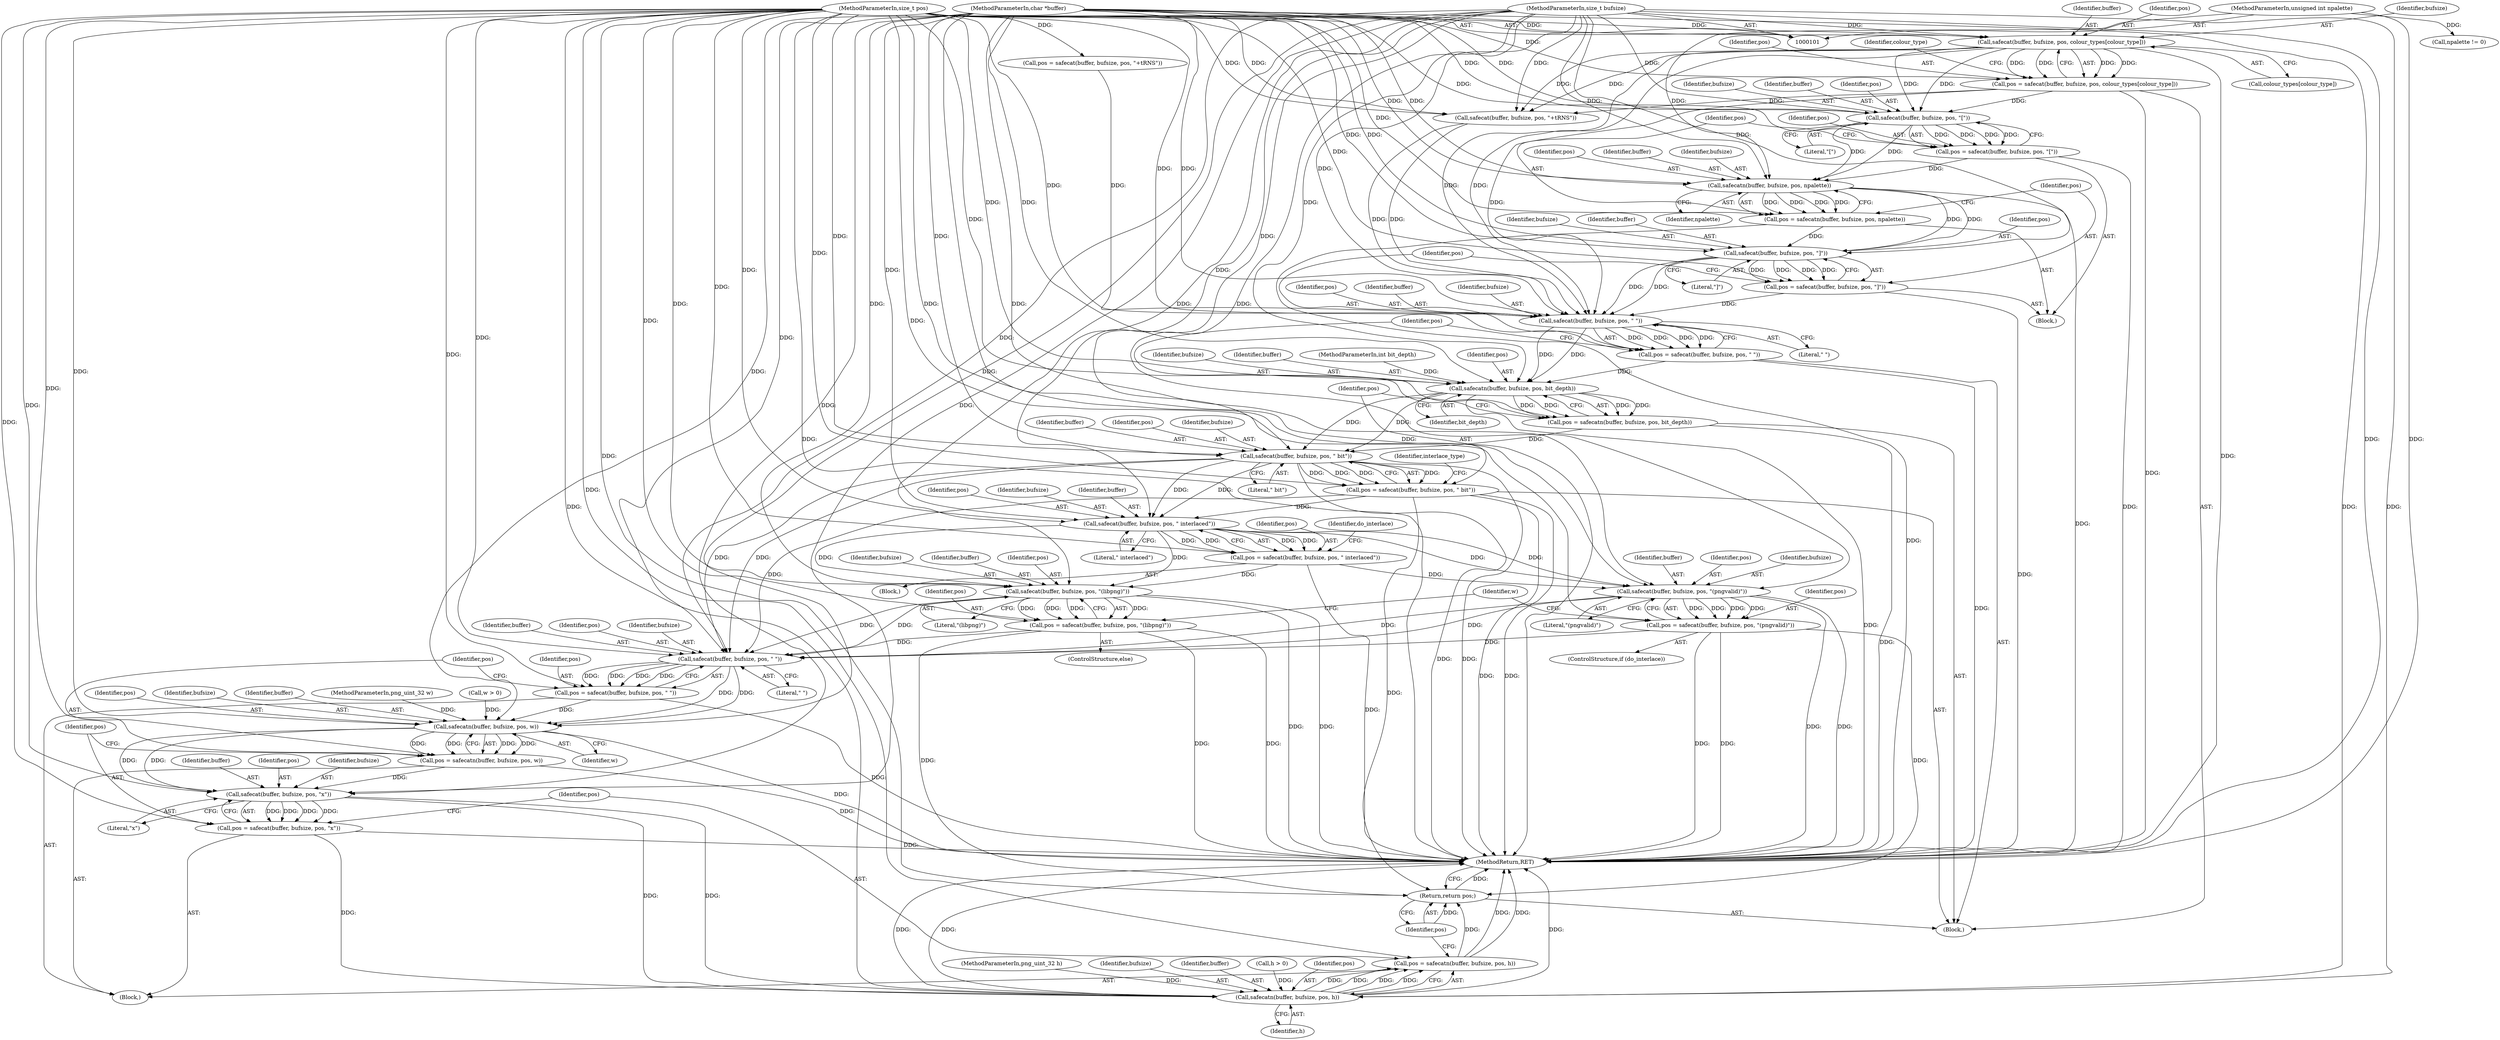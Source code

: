digraph "0_Android_9d4853418ab2f754c2b63e091c29c5529b8b86ca_134@pointer" {
"1000136" [label="(Call,safecatn(buffer, bufsize, pos, npalette))"];
"1000129" [label="(Call,safecat(buffer, bufsize, pos, \"[\"))"];
"1000115" [label="(Call,safecat(buffer, bufsize, pos, colour_types[colour_type]))"];
"1000102" [label="(MethodParameterIn,char *buffer)"];
"1000103" [label="(MethodParameterIn,size_t bufsize)"];
"1000104" [label="(MethodParameterIn,size_t pos)"];
"1000113" [label="(Call,pos = safecat(buffer, bufsize, pos, colour_types[colour_type]))"];
"1000127" [label="(Call,pos = safecat(buffer, bufsize, pos, \"[\"))"];
"1000107" [label="(MethodParameterIn,unsigned int npalette)"];
"1000134" [label="(Call,pos = safecatn(buffer, bufsize, pos, npalette))"];
"1000143" [label="(Call,safecat(buffer, bufsize, pos, \"]\"))"];
"1000141" [label="(Call,pos = safecat(buffer, bufsize, pos, \"]\"))"];
"1000162" [label="(Call,safecat(buffer, bufsize, pos, \" \"))"];
"1000160" [label="(Call,pos = safecat(buffer, bufsize, pos, \" \"))"];
"1000169" [label="(Call,safecatn(buffer, bufsize, pos, bit_depth))"];
"1000167" [label="(Call,pos = safecatn(buffer, bufsize, pos, bit_depth))"];
"1000176" [label="(Call,safecat(buffer, bufsize, pos, \" bit\"))"];
"1000174" [label="(Call,pos = safecat(buffer, bufsize, pos, \" bit\"))"];
"1000188" [label="(Call,safecat(buffer, bufsize, pos, \" interlaced\"))"];
"1000186" [label="(Call,pos = safecat(buffer, bufsize, pos, \" interlaced\"))"];
"1000197" [label="(Call,safecat(buffer, bufsize, pos, \"(pngvalid)\"))"];
"1000195" [label="(Call,pos = safecat(buffer, bufsize, pos, \"(pngvalid)\"))"];
"1000221" [label="(Call,safecat(buffer, bufsize, pos, \" \"))"];
"1000219" [label="(Call,pos = safecat(buffer, bufsize, pos, \" \"))"];
"1000228" [label="(Call,safecatn(buffer, bufsize, pos, w))"];
"1000226" [label="(Call,pos = safecatn(buffer, bufsize, pos, w))"];
"1000235" [label="(Call,safecat(buffer, bufsize, pos, \"x\"))"];
"1000233" [label="(Call,pos = safecat(buffer, bufsize, pos, \"x\"))"];
"1000242" [label="(Call,safecatn(buffer, bufsize, pos, h))"];
"1000240" [label="(Call,pos = safecatn(buffer, bufsize, pos, h))"];
"1000247" [label="(Return,return pos;)"];
"1000205" [label="(Call,safecat(buffer, bufsize, pos, \"(libpng)\"))"];
"1000203" [label="(Call,pos = safecat(buffer, bufsize, pos, \"(libpng)\"))"];
"1000205" [label="(Call,safecat(buffer, bufsize, pos, \"(libpng)\"))"];
"1000142" [label="(Identifier,pos)"];
"1000195" [label="(Call,pos = safecat(buffer, bufsize, pos, \"(pngvalid)\"))"];
"1000227" [label="(Identifier,pos)"];
"1000185" [label="(Block,)"];
"1000110" [label="(MethodParameterIn,png_uint_32 h)"];
"1000155" [label="(Call,safecat(buffer, bufsize, pos, \"+tRNS\"))"];
"1000169" [label="(Call,safecatn(buffer, bufsize, pos, bit_depth))"];
"1000218" [label="(Block,)"];
"1000219" [label="(Call,pos = safecat(buffer, bufsize, pos, \" \"))"];
"1000240" [label="(Call,pos = safecatn(buffer, bufsize, pos, h))"];
"1000161" [label="(Identifier,pos)"];
"1000186" [label="(Call,pos = safecat(buffer, bufsize, pos, \" interlaced\"))"];
"1000177" [label="(Identifier,buffer)"];
"1000131" [label="(Identifier,bufsize)"];
"1000204" [label="(Identifier,pos)"];
"1000107" [label="(MethodParameterIn,unsigned int npalette)"];
"1000248" [label="(Identifier,pos)"];
"1000207" [label="(Identifier,bufsize)"];
"1000114" [label="(Identifier,pos)"];
"1000191" [label="(Identifier,pos)"];
"1000103" [label="(MethodParameterIn,size_t bufsize)"];
"1000124" [label="(Identifier,colour_type)"];
"1000147" [label="(Literal,\"]\")"];
"1000167" [label="(Call,pos = safecatn(buffer, bufsize, pos, bit_depth))"];
"1000172" [label="(Identifier,pos)"];
"1000190" [label="(Identifier,bufsize)"];
"1000193" [label="(ControlStructure,if (do_interlace))"];
"1000176" [label="(Call,safecat(buffer, bufsize, pos, \" bit\"))"];
"1000203" [label="(Call,pos = safecat(buffer, bufsize, pos, \"(libpng)\"))"];
"1000236" [label="(Identifier,buffer)"];
"1000139" [label="(Identifier,pos)"];
"1000113" [label="(Call,pos = safecat(buffer, bufsize, pos, colour_types[colour_type]))"];
"1000171" [label="(Identifier,bufsize)"];
"1000225" [label="(Literal,\" \")"];
"1000162" [label="(Call,safecat(buffer, bufsize, pos, \" \"))"];
"1000187" [label="(Identifier,pos)"];
"1000200" [label="(Identifier,pos)"];
"1000104" [label="(MethodParameterIn,size_t pos)"];
"1000153" [label="(Call,pos = safecat(buffer, bufsize, pos, \"+tRNS\"))"];
"1000150" [label="(Call,npalette != 0)"];
"1000160" [label="(Call,pos = safecat(buffer, bufsize, pos, \" \"))"];
"1000164" [label="(Identifier,bufsize)"];
"1000232" [label="(Identifier,w)"];
"1000238" [label="(Identifier,pos)"];
"1000222" [label="(Identifier,buffer)"];
"1000221" [label="(Call,safecat(buffer, bufsize, pos, \" \"))"];
"1000165" [label="(Identifier,pos)"];
"1000199" [label="(Identifier,bufsize)"];
"1000146" [label="(Identifier,pos)"];
"1000194" [label="(Identifier,do_interlace)"];
"1000130" [label="(Identifier,buffer)"];
"1000129" [label="(Call,safecat(buffer, bufsize, pos, \"[\"))"];
"1000102" [label="(MethodParameterIn,char *buffer)"];
"1000188" [label="(Call,safecat(buffer, bufsize, pos, \" interlaced\"))"];
"1000197" [label="(Call,safecat(buffer, bufsize, pos, \"(pngvalid)\"))"];
"1000168" [label="(Identifier,pos)"];
"1000128" [label="(Identifier,pos)"];
"1000234" [label="(Identifier,pos)"];
"1000119" [label="(Call,colour_types[colour_type])"];
"1000249" [label="(MethodReturn,RET)"];
"1000226" [label="(Call,pos = safecatn(buffer, bufsize, pos, w))"];
"1000170" [label="(Identifier,buffer)"];
"1000233" [label="(Call,pos = safecat(buffer, bufsize, pos, \"x\"))"];
"1000206" [label="(Identifier,buffer)"];
"1000237" [label="(Identifier,bufsize)"];
"1000192" [label="(Literal,\" interlaced\")"];
"1000140" [label="(Identifier,npalette)"];
"1000241" [label="(Identifier,pos)"];
"1000209" [label="(Literal,\"(libpng)\")"];
"1000145" [label="(Identifier,bufsize)"];
"1000235" [label="(Call,safecat(buffer, bufsize, pos, \"x\"))"];
"1000180" [label="(Literal,\" bit\")"];
"1000244" [label="(Identifier,bufsize)"];
"1000243" [label="(Identifier,buffer)"];
"1000116" [label="(Identifier,buffer)"];
"1000137" [label="(Identifier,buffer)"];
"1000173" [label="(Identifier,bit_depth)"];
"1000127" [label="(Call,pos = safecat(buffer, bufsize, pos, \"[\"))"];
"1000118" [label="(Identifier,pos)"];
"1000215" [label="(Call,h > 0)"];
"1000115" [label="(Call,safecat(buffer, bufsize, pos, colour_types[colour_type]))"];
"1000198" [label="(Identifier,buffer)"];
"1000231" [label="(Identifier,pos)"];
"1000230" [label="(Identifier,bufsize)"];
"1000126" [label="(Block,)"];
"1000135" [label="(Identifier,pos)"];
"1000201" [label="(Literal,\"(pngvalid)\")"];
"1000220" [label="(Identifier,pos)"];
"1000189" [label="(Identifier,buffer)"];
"1000228" [label="(Call,safecatn(buffer, bufsize, pos, w))"];
"1000246" [label="(Identifier,h)"];
"1000138" [label="(Identifier,bufsize)"];
"1000245" [label="(Identifier,pos)"];
"1000112" [label="(Block,)"];
"1000175" [label="(Identifier,pos)"];
"1000208" [label="(Identifier,pos)"];
"1000117" [label="(Identifier,bufsize)"];
"1000163" [label="(Identifier,buffer)"];
"1000229" [label="(Identifier,buffer)"];
"1000109" [label="(MethodParameterIn,png_uint_32 w)"];
"1000196" [label="(Identifier,pos)"];
"1000179" [label="(Identifier,pos)"];
"1000224" [label="(Identifier,pos)"];
"1000174" [label="(Call,pos = safecat(buffer, bufsize, pos, \" bit\"))"];
"1000166" [label="(Literal,\" \")"];
"1000202" [label="(ControlStructure,else)"];
"1000239" [label="(Literal,\"x\")"];
"1000178" [label="(Identifier,bufsize)"];
"1000213" [label="(Identifier,w)"];
"1000242" [label="(Call,safecatn(buffer, bufsize, pos, h))"];
"1000144" [label="(Identifier,buffer)"];
"1000143" [label="(Call,safecat(buffer, bufsize, pos, \"]\"))"];
"1000132" [label="(Identifier,pos)"];
"1000212" [label="(Call,w > 0)"];
"1000141" [label="(Call,pos = safecat(buffer, bufsize, pos, \"]\"))"];
"1000106" [label="(MethodParameterIn,int bit_depth)"];
"1000247" [label="(Return,return pos;)"];
"1000133" [label="(Literal,\"[\")"];
"1000223" [label="(Identifier,bufsize)"];
"1000136" [label="(Call,safecatn(buffer, bufsize, pos, npalette))"];
"1000183" [label="(Identifier,interlace_type)"];
"1000134" [label="(Call,pos = safecatn(buffer, bufsize, pos, npalette))"];
"1000136" -> "1000134"  [label="AST: "];
"1000136" -> "1000140"  [label="CFG: "];
"1000137" -> "1000136"  [label="AST: "];
"1000138" -> "1000136"  [label="AST: "];
"1000139" -> "1000136"  [label="AST: "];
"1000140" -> "1000136"  [label="AST: "];
"1000134" -> "1000136"  [label="CFG: "];
"1000136" -> "1000249"  [label="DDG: "];
"1000136" -> "1000134"  [label="DDG: "];
"1000136" -> "1000134"  [label="DDG: "];
"1000136" -> "1000134"  [label="DDG: "];
"1000136" -> "1000134"  [label="DDG: "];
"1000129" -> "1000136"  [label="DDG: "];
"1000129" -> "1000136"  [label="DDG: "];
"1000102" -> "1000136"  [label="DDG: "];
"1000103" -> "1000136"  [label="DDG: "];
"1000127" -> "1000136"  [label="DDG: "];
"1000104" -> "1000136"  [label="DDG: "];
"1000107" -> "1000136"  [label="DDG: "];
"1000136" -> "1000143"  [label="DDG: "];
"1000136" -> "1000143"  [label="DDG: "];
"1000129" -> "1000127"  [label="AST: "];
"1000129" -> "1000133"  [label="CFG: "];
"1000130" -> "1000129"  [label="AST: "];
"1000131" -> "1000129"  [label="AST: "];
"1000132" -> "1000129"  [label="AST: "];
"1000133" -> "1000129"  [label="AST: "];
"1000127" -> "1000129"  [label="CFG: "];
"1000129" -> "1000127"  [label="DDG: "];
"1000129" -> "1000127"  [label="DDG: "];
"1000129" -> "1000127"  [label="DDG: "];
"1000129" -> "1000127"  [label="DDG: "];
"1000115" -> "1000129"  [label="DDG: "];
"1000115" -> "1000129"  [label="DDG: "];
"1000102" -> "1000129"  [label="DDG: "];
"1000103" -> "1000129"  [label="DDG: "];
"1000113" -> "1000129"  [label="DDG: "];
"1000104" -> "1000129"  [label="DDG: "];
"1000115" -> "1000113"  [label="AST: "];
"1000115" -> "1000119"  [label="CFG: "];
"1000116" -> "1000115"  [label="AST: "];
"1000117" -> "1000115"  [label="AST: "];
"1000118" -> "1000115"  [label="AST: "];
"1000119" -> "1000115"  [label="AST: "];
"1000113" -> "1000115"  [label="CFG: "];
"1000115" -> "1000249"  [label="DDG: "];
"1000115" -> "1000113"  [label="DDG: "];
"1000115" -> "1000113"  [label="DDG: "];
"1000115" -> "1000113"  [label="DDG: "];
"1000115" -> "1000113"  [label="DDG: "];
"1000102" -> "1000115"  [label="DDG: "];
"1000103" -> "1000115"  [label="DDG: "];
"1000104" -> "1000115"  [label="DDG: "];
"1000115" -> "1000155"  [label="DDG: "];
"1000115" -> "1000155"  [label="DDG: "];
"1000115" -> "1000162"  [label="DDG: "];
"1000115" -> "1000162"  [label="DDG: "];
"1000102" -> "1000101"  [label="AST: "];
"1000102" -> "1000249"  [label="DDG: "];
"1000102" -> "1000143"  [label="DDG: "];
"1000102" -> "1000155"  [label="DDG: "];
"1000102" -> "1000162"  [label="DDG: "];
"1000102" -> "1000169"  [label="DDG: "];
"1000102" -> "1000176"  [label="DDG: "];
"1000102" -> "1000188"  [label="DDG: "];
"1000102" -> "1000197"  [label="DDG: "];
"1000102" -> "1000205"  [label="DDG: "];
"1000102" -> "1000221"  [label="DDG: "];
"1000102" -> "1000228"  [label="DDG: "];
"1000102" -> "1000235"  [label="DDG: "];
"1000102" -> "1000242"  [label="DDG: "];
"1000103" -> "1000101"  [label="AST: "];
"1000103" -> "1000249"  [label="DDG: "];
"1000103" -> "1000143"  [label="DDG: "];
"1000103" -> "1000155"  [label="DDG: "];
"1000103" -> "1000162"  [label="DDG: "];
"1000103" -> "1000169"  [label="DDG: "];
"1000103" -> "1000176"  [label="DDG: "];
"1000103" -> "1000188"  [label="DDG: "];
"1000103" -> "1000197"  [label="DDG: "];
"1000103" -> "1000205"  [label="DDG: "];
"1000103" -> "1000221"  [label="DDG: "];
"1000103" -> "1000228"  [label="DDG: "];
"1000103" -> "1000235"  [label="DDG: "];
"1000103" -> "1000242"  [label="DDG: "];
"1000104" -> "1000101"  [label="AST: "];
"1000104" -> "1000249"  [label="DDG: "];
"1000104" -> "1000113"  [label="DDG: "];
"1000104" -> "1000127"  [label="DDG: "];
"1000104" -> "1000134"  [label="DDG: "];
"1000104" -> "1000141"  [label="DDG: "];
"1000104" -> "1000143"  [label="DDG: "];
"1000104" -> "1000153"  [label="DDG: "];
"1000104" -> "1000155"  [label="DDG: "];
"1000104" -> "1000160"  [label="DDG: "];
"1000104" -> "1000162"  [label="DDG: "];
"1000104" -> "1000167"  [label="DDG: "];
"1000104" -> "1000169"  [label="DDG: "];
"1000104" -> "1000174"  [label="DDG: "];
"1000104" -> "1000176"  [label="DDG: "];
"1000104" -> "1000186"  [label="DDG: "];
"1000104" -> "1000188"  [label="DDG: "];
"1000104" -> "1000195"  [label="DDG: "];
"1000104" -> "1000197"  [label="DDG: "];
"1000104" -> "1000203"  [label="DDG: "];
"1000104" -> "1000205"  [label="DDG: "];
"1000104" -> "1000219"  [label="DDG: "];
"1000104" -> "1000221"  [label="DDG: "];
"1000104" -> "1000226"  [label="DDG: "];
"1000104" -> "1000228"  [label="DDG: "];
"1000104" -> "1000233"  [label="DDG: "];
"1000104" -> "1000235"  [label="DDG: "];
"1000104" -> "1000240"  [label="DDG: "];
"1000104" -> "1000242"  [label="DDG: "];
"1000104" -> "1000247"  [label="DDG: "];
"1000113" -> "1000112"  [label="AST: "];
"1000114" -> "1000113"  [label="AST: "];
"1000124" -> "1000113"  [label="CFG: "];
"1000113" -> "1000249"  [label="DDG: "];
"1000113" -> "1000155"  [label="DDG: "];
"1000113" -> "1000162"  [label="DDG: "];
"1000127" -> "1000126"  [label="AST: "];
"1000128" -> "1000127"  [label="AST: "];
"1000135" -> "1000127"  [label="CFG: "];
"1000127" -> "1000249"  [label="DDG: "];
"1000107" -> "1000101"  [label="AST: "];
"1000107" -> "1000249"  [label="DDG: "];
"1000107" -> "1000150"  [label="DDG: "];
"1000134" -> "1000126"  [label="AST: "];
"1000135" -> "1000134"  [label="AST: "];
"1000142" -> "1000134"  [label="CFG: "];
"1000134" -> "1000249"  [label="DDG: "];
"1000134" -> "1000143"  [label="DDG: "];
"1000143" -> "1000141"  [label="AST: "];
"1000143" -> "1000147"  [label="CFG: "];
"1000144" -> "1000143"  [label="AST: "];
"1000145" -> "1000143"  [label="AST: "];
"1000146" -> "1000143"  [label="AST: "];
"1000147" -> "1000143"  [label="AST: "];
"1000141" -> "1000143"  [label="CFG: "];
"1000143" -> "1000141"  [label="DDG: "];
"1000143" -> "1000141"  [label="DDG: "];
"1000143" -> "1000141"  [label="DDG: "];
"1000143" -> "1000141"  [label="DDG: "];
"1000143" -> "1000162"  [label="DDG: "];
"1000143" -> "1000162"  [label="DDG: "];
"1000141" -> "1000126"  [label="AST: "];
"1000142" -> "1000141"  [label="AST: "];
"1000161" -> "1000141"  [label="CFG: "];
"1000141" -> "1000249"  [label="DDG: "];
"1000141" -> "1000162"  [label="DDG: "];
"1000162" -> "1000160"  [label="AST: "];
"1000162" -> "1000166"  [label="CFG: "];
"1000163" -> "1000162"  [label="AST: "];
"1000164" -> "1000162"  [label="AST: "];
"1000165" -> "1000162"  [label="AST: "];
"1000166" -> "1000162"  [label="AST: "];
"1000160" -> "1000162"  [label="CFG: "];
"1000162" -> "1000160"  [label="DDG: "];
"1000162" -> "1000160"  [label="DDG: "];
"1000162" -> "1000160"  [label="DDG: "];
"1000162" -> "1000160"  [label="DDG: "];
"1000155" -> "1000162"  [label="DDG: "];
"1000155" -> "1000162"  [label="DDG: "];
"1000153" -> "1000162"  [label="DDG: "];
"1000162" -> "1000169"  [label="DDG: "];
"1000162" -> "1000169"  [label="DDG: "];
"1000160" -> "1000112"  [label="AST: "];
"1000161" -> "1000160"  [label="AST: "];
"1000168" -> "1000160"  [label="CFG: "];
"1000160" -> "1000249"  [label="DDG: "];
"1000160" -> "1000169"  [label="DDG: "];
"1000169" -> "1000167"  [label="AST: "];
"1000169" -> "1000173"  [label="CFG: "];
"1000170" -> "1000169"  [label="AST: "];
"1000171" -> "1000169"  [label="AST: "];
"1000172" -> "1000169"  [label="AST: "];
"1000173" -> "1000169"  [label="AST: "];
"1000167" -> "1000169"  [label="CFG: "];
"1000169" -> "1000249"  [label="DDG: "];
"1000169" -> "1000167"  [label="DDG: "];
"1000169" -> "1000167"  [label="DDG: "];
"1000169" -> "1000167"  [label="DDG: "];
"1000169" -> "1000167"  [label="DDG: "];
"1000106" -> "1000169"  [label="DDG: "];
"1000169" -> "1000176"  [label="DDG: "];
"1000169" -> "1000176"  [label="DDG: "];
"1000167" -> "1000112"  [label="AST: "];
"1000168" -> "1000167"  [label="AST: "];
"1000175" -> "1000167"  [label="CFG: "];
"1000167" -> "1000249"  [label="DDG: "];
"1000167" -> "1000176"  [label="DDG: "];
"1000176" -> "1000174"  [label="AST: "];
"1000176" -> "1000180"  [label="CFG: "];
"1000177" -> "1000176"  [label="AST: "];
"1000178" -> "1000176"  [label="AST: "];
"1000179" -> "1000176"  [label="AST: "];
"1000180" -> "1000176"  [label="AST: "];
"1000174" -> "1000176"  [label="CFG: "];
"1000176" -> "1000249"  [label="DDG: "];
"1000176" -> "1000249"  [label="DDG: "];
"1000176" -> "1000174"  [label="DDG: "];
"1000176" -> "1000174"  [label="DDG: "];
"1000176" -> "1000174"  [label="DDG: "];
"1000176" -> "1000174"  [label="DDG: "];
"1000176" -> "1000188"  [label="DDG: "];
"1000176" -> "1000188"  [label="DDG: "];
"1000176" -> "1000221"  [label="DDG: "];
"1000176" -> "1000221"  [label="DDG: "];
"1000174" -> "1000112"  [label="AST: "];
"1000175" -> "1000174"  [label="AST: "];
"1000183" -> "1000174"  [label="CFG: "];
"1000174" -> "1000249"  [label="DDG: "];
"1000174" -> "1000249"  [label="DDG: "];
"1000174" -> "1000188"  [label="DDG: "];
"1000174" -> "1000221"  [label="DDG: "];
"1000174" -> "1000247"  [label="DDG: "];
"1000188" -> "1000186"  [label="AST: "];
"1000188" -> "1000192"  [label="CFG: "];
"1000189" -> "1000188"  [label="AST: "];
"1000190" -> "1000188"  [label="AST: "];
"1000191" -> "1000188"  [label="AST: "];
"1000192" -> "1000188"  [label="AST: "];
"1000186" -> "1000188"  [label="CFG: "];
"1000188" -> "1000186"  [label="DDG: "];
"1000188" -> "1000186"  [label="DDG: "];
"1000188" -> "1000186"  [label="DDG: "];
"1000188" -> "1000186"  [label="DDG: "];
"1000188" -> "1000197"  [label="DDG: "];
"1000188" -> "1000197"  [label="DDG: "];
"1000188" -> "1000205"  [label="DDG: "];
"1000188" -> "1000205"  [label="DDG: "];
"1000186" -> "1000185"  [label="AST: "];
"1000187" -> "1000186"  [label="AST: "];
"1000194" -> "1000186"  [label="CFG: "];
"1000186" -> "1000249"  [label="DDG: "];
"1000186" -> "1000197"  [label="DDG: "];
"1000186" -> "1000205"  [label="DDG: "];
"1000197" -> "1000195"  [label="AST: "];
"1000197" -> "1000201"  [label="CFG: "];
"1000198" -> "1000197"  [label="AST: "];
"1000199" -> "1000197"  [label="AST: "];
"1000200" -> "1000197"  [label="AST: "];
"1000201" -> "1000197"  [label="AST: "];
"1000195" -> "1000197"  [label="CFG: "];
"1000197" -> "1000249"  [label="DDG: "];
"1000197" -> "1000249"  [label="DDG: "];
"1000197" -> "1000195"  [label="DDG: "];
"1000197" -> "1000195"  [label="DDG: "];
"1000197" -> "1000195"  [label="DDG: "];
"1000197" -> "1000195"  [label="DDG: "];
"1000197" -> "1000221"  [label="DDG: "];
"1000197" -> "1000221"  [label="DDG: "];
"1000195" -> "1000193"  [label="AST: "];
"1000196" -> "1000195"  [label="AST: "];
"1000213" -> "1000195"  [label="CFG: "];
"1000195" -> "1000249"  [label="DDG: "];
"1000195" -> "1000249"  [label="DDG: "];
"1000195" -> "1000221"  [label="DDG: "];
"1000195" -> "1000247"  [label="DDG: "];
"1000221" -> "1000219"  [label="AST: "];
"1000221" -> "1000225"  [label="CFG: "];
"1000222" -> "1000221"  [label="AST: "];
"1000223" -> "1000221"  [label="AST: "];
"1000224" -> "1000221"  [label="AST: "];
"1000225" -> "1000221"  [label="AST: "];
"1000219" -> "1000221"  [label="CFG: "];
"1000221" -> "1000219"  [label="DDG: "];
"1000221" -> "1000219"  [label="DDG: "];
"1000221" -> "1000219"  [label="DDG: "];
"1000221" -> "1000219"  [label="DDG: "];
"1000205" -> "1000221"  [label="DDG: "];
"1000205" -> "1000221"  [label="DDG: "];
"1000203" -> "1000221"  [label="DDG: "];
"1000221" -> "1000228"  [label="DDG: "];
"1000221" -> "1000228"  [label="DDG: "];
"1000219" -> "1000218"  [label="AST: "];
"1000220" -> "1000219"  [label="AST: "];
"1000227" -> "1000219"  [label="CFG: "];
"1000219" -> "1000249"  [label="DDG: "];
"1000219" -> "1000228"  [label="DDG: "];
"1000228" -> "1000226"  [label="AST: "];
"1000228" -> "1000232"  [label="CFG: "];
"1000229" -> "1000228"  [label="AST: "];
"1000230" -> "1000228"  [label="AST: "];
"1000231" -> "1000228"  [label="AST: "];
"1000232" -> "1000228"  [label="AST: "];
"1000226" -> "1000228"  [label="CFG: "];
"1000228" -> "1000249"  [label="DDG: "];
"1000228" -> "1000226"  [label="DDG: "];
"1000228" -> "1000226"  [label="DDG: "];
"1000228" -> "1000226"  [label="DDG: "];
"1000228" -> "1000226"  [label="DDG: "];
"1000212" -> "1000228"  [label="DDG: "];
"1000109" -> "1000228"  [label="DDG: "];
"1000228" -> "1000235"  [label="DDG: "];
"1000228" -> "1000235"  [label="DDG: "];
"1000226" -> "1000218"  [label="AST: "];
"1000227" -> "1000226"  [label="AST: "];
"1000234" -> "1000226"  [label="CFG: "];
"1000226" -> "1000249"  [label="DDG: "];
"1000226" -> "1000235"  [label="DDG: "];
"1000235" -> "1000233"  [label="AST: "];
"1000235" -> "1000239"  [label="CFG: "];
"1000236" -> "1000235"  [label="AST: "];
"1000237" -> "1000235"  [label="AST: "];
"1000238" -> "1000235"  [label="AST: "];
"1000239" -> "1000235"  [label="AST: "];
"1000233" -> "1000235"  [label="CFG: "];
"1000235" -> "1000233"  [label="DDG: "];
"1000235" -> "1000233"  [label="DDG: "];
"1000235" -> "1000233"  [label="DDG: "];
"1000235" -> "1000233"  [label="DDG: "];
"1000235" -> "1000242"  [label="DDG: "];
"1000235" -> "1000242"  [label="DDG: "];
"1000233" -> "1000218"  [label="AST: "];
"1000234" -> "1000233"  [label="AST: "];
"1000241" -> "1000233"  [label="CFG: "];
"1000233" -> "1000249"  [label="DDG: "];
"1000233" -> "1000242"  [label="DDG: "];
"1000242" -> "1000240"  [label="AST: "];
"1000242" -> "1000246"  [label="CFG: "];
"1000243" -> "1000242"  [label="AST: "];
"1000244" -> "1000242"  [label="AST: "];
"1000245" -> "1000242"  [label="AST: "];
"1000246" -> "1000242"  [label="AST: "];
"1000240" -> "1000242"  [label="CFG: "];
"1000242" -> "1000249"  [label="DDG: "];
"1000242" -> "1000249"  [label="DDG: "];
"1000242" -> "1000249"  [label="DDG: "];
"1000242" -> "1000240"  [label="DDG: "];
"1000242" -> "1000240"  [label="DDG: "];
"1000242" -> "1000240"  [label="DDG: "];
"1000242" -> "1000240"  [label="DDG: "];
"1000215" -> "1000242"  [label="DDG: "];
"1000110" -> "1000242"  [label="DDG: "];
"1000240" -> "1000218"  [label="AST: "];
"1000241" -> "1000240"  [label="AST: "];
"1000248" -> "1000240"  [label="CFG: "];
"1000240" -> "1000249"  [label="DDG: "];
"1000240" -> "1000249"  [label="DDG: "];
"1000240" -> "1000247"  [label="DDG: "];
"1000247" -> "1000112"  [label="AST: "];
"1000247" -> "1000248"  [label="CFG: "];
"1000248" -> "1000247"  [label="AST: "];
"1000249" -> "1000247"  [label="CFG: "];
"1000247" -> "1000249"  [label="DDG: "];
"1000248" -> "1000247"  [label="DDG: "];
"1000203" -> "1000247"  [label="DDG: "];
"1000205" -> "1000203"  [label="AST: "];
"1000205" -> "1000209"  [label="CFG: "];
"1000206" -> "1000205"  [label="AST: "];
"1000207" -> "1000205"  [label="AST: "];
"1000208" -> "1000205"  [label="AST: "];
"1000209" -> "1000205"  [label="AST: "];
"1000203" -> "1000205"  [label="CFG: "];
"1000205" -> "1000249"  [label="DDG: "];
"1000205" -> "1000249"  [label="DDG: "];
"1000205" -> "1000203"  [label="DDG: "];
"1000205" -> "1000203"  [label="DDG: "];
"1000205" -> "1000203"  [label="DDG: "];
"1000205" -> "1000203"  [label="DDG: "];
"1000203" -> "1000202"  [label="AST: "];
"1000204" -> "1000203"  [label="AST: "];
"1000213" -> "1000203"  [label="CFG: "];
"1000203" -> "1000249"  [label="DDG: "];
"1000203" -> "1000249"  [label="DDG: "];
}
